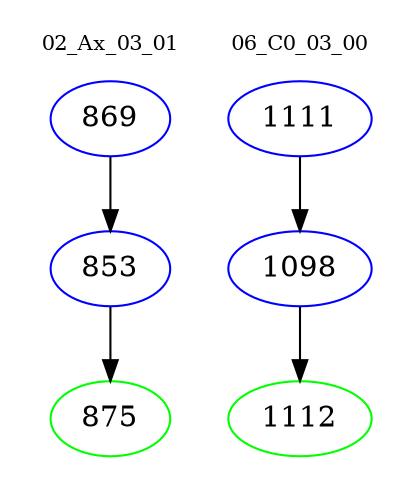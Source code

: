 digraph{
subgraph cluster_0 {
color = white
label = "02_Ax_03_01";
fontsize=10;
T0_869 [label="869", color="blue"]
T0_869 -> T0_853 [color="black"]
T0_853 [label="853", color="blue"]
T0_853 -> T0_875 [color="black"]
T0_875 [label="875", color="green"]
}
subgraph cluster_1 {
color = white
label = "06_C0_03_00";
fontsize=10;
T1_1111 [label="1111", color="blue"]
T1_1111 -> T1_1098 [color="black"]
T1_1098 [label="1098", color="blue"]
T1_1098 -> T1_1112 [color="black"]
T1_1112 [label="1112", color="green"]
}
}
